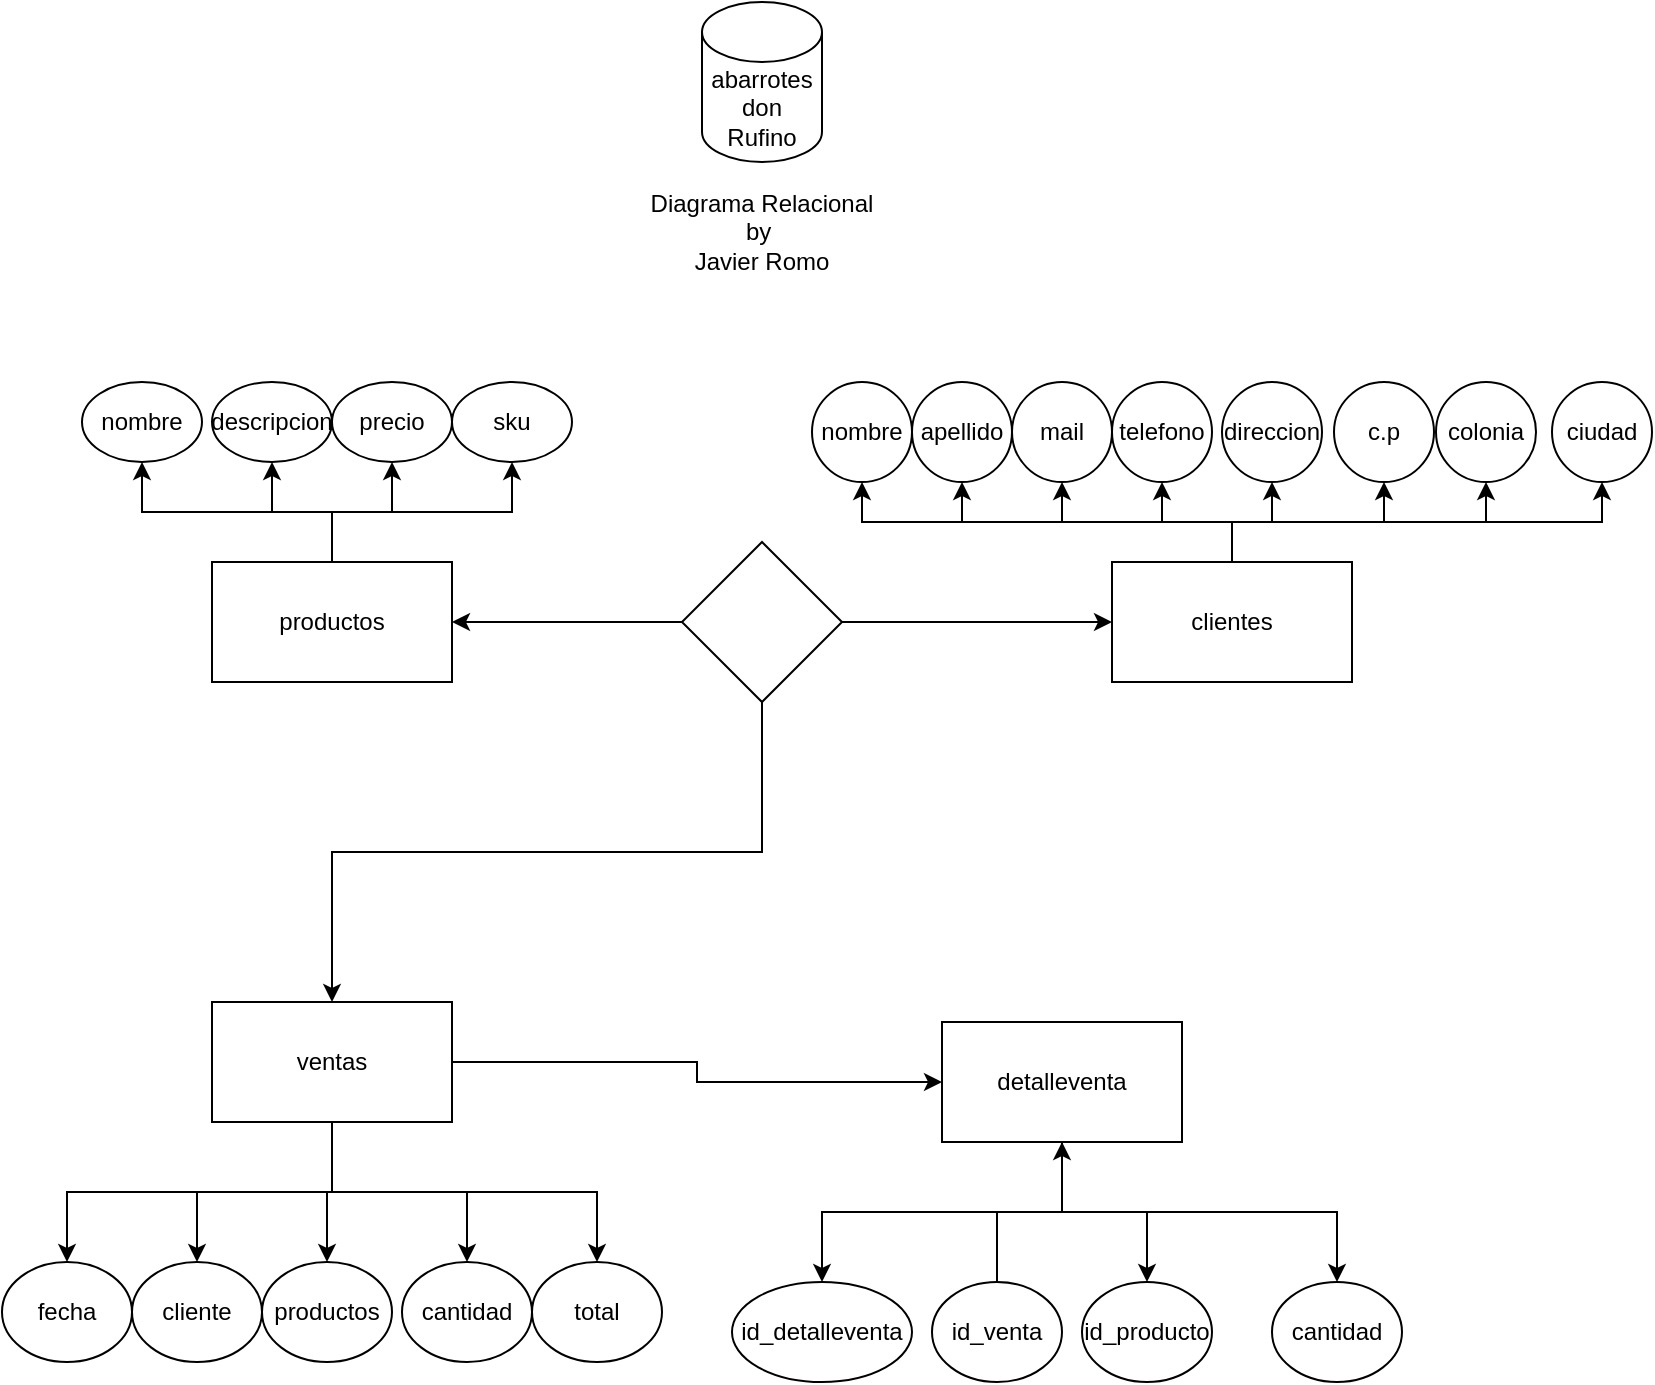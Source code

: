 <mxfile version="24.7.5">
  <diagram name="Página-1" id="BljEGhi1rwAELYqoWMW9">
    <mxGraphModel dx="888" dy="813" grid="1" gridSize="10" guides="1" tooltips="1" connect="1" arrows="1" fold="1" page="1" pageScale="1" pageWidth="850" pageHeight="1100" math="0" shadow="0">
      <root>
        <mxCell id="0" />
        <mxCell id="1" parent="0" />
        <mxCell id="bZrSzHXKFFpv_MeQmv-U-41" style="edgeStyle=orthogonalEdgeStyle;rounded=0;orthogonalLoop=1;jettySize=auto;html=1;exitX=0.5;exitY=0;exitDx=0;exitDy=0;entryX=0.5;entryY=1;entryDx=0;entryDy=0;" parent="1" source="bZrSzHXKFFpv_MeQmv-U-1" target="bZrSzHXKFFpv_MeQmv-U-40" edge="1">
          <mxGeometry relative="1" as="geometry" />
        </mxCell>
        <mxCell id="bZrSzHXKFFpv_MeQmv-U-42" style="edgeStyle=orthogonalEdgeStyle;rounded=0;orthogonalLoop=1;jettySize=auto;html=1;exitX=0.5;exitY=0;exitDx=0;exitDy=0;entryX=0.5;entryY=1;entryDx=0;entryDy=0;" parent="1" source="bZrSzHXKFFpv_MeQmv-U-1" target="bZrSzHXKFFpv_MeQmv-U-39" edge="1">
          <mxGeometry relative="1" as="geometry" />
        </mxCell>
        <mxCell id="bZrSzHXKFFpv_MeQmv-U-43" style="edgeStyle=orthogonalEdgeStyle;rounded=0;orthogonalLoop=1;jettySize=auto;html=1;exitX=0.5;exitY=0;exitDx=0;exitDy=0;entryX=0.5;entryY=1;entryDx=0;entryDy=0;" parent="1" source="bZrSzHXKFFpv_MeQmv-U-1" target="bZrSzHXKFFpv_MeQmv-U-38" edge="1">
          <mxGeometry relative="1" as="geometry" />
        </mxCell>
        <mxCell id="bZrSzHXKFFpv_MeQmv-U-44" style="edgeStyle=orthogonalEdgeStyle;rounded=0;orthogonalLoop=1;jettySize=auto;html=1;exitX=0.5;exitY=0;exitDx=0;exitDy=0;entryX=0.5;entryY=1;entryDx=0;entryDy=0;" parent="1" source="bZrSzHXKFFpv_MeQmv-U-1" target="bZrSzHXKFFpv_MeQmv-U-3" edge="1">
          <mxGeometry relative="1" as="geometry" />
        </mxCell>
        <mxCell id="bZrSzHXKFFpv_MeQmv-U-1" value="productos" style="rounded=0;whiteSpace=wrap;html=1;" parent="1" vertex="1">
          <mxGeometry x="130" y="290" width="120" height="60" as="geometry" />
        </mxCell>
        <mxCell id="bZrSzHXKFFpv_MeQmv-U-3" value="nombre" style="ellipse;whiteSpace=wrap;html=1;" parent="1" vertex="1">
          <mxGeometry x="65" y="200" width="60" height="40" as="geometry" />
        </mxCell>
        <mxCell id="bZrSzHXKFFpv_MeQmv-U-27" style="edgeStyle=orthogonalEdgeStyle;rounded=0;orthogonalLoop=1;jettySize=auto;html=1;exitX=0.5;exitY=0;exitDx=0;exitDy=0;entryX=0.5;entryY=1;entryDx=0;entryDy=0;" parent="1" source="bZrSzHXKFFpv_MeQmv-U-18" target="bZrSzHXKFFpv_MeQmv-U-19" edge="1">
          <mxGeometry relative="1" as="geometry" />
        </mxCell>
        <mxCell id="bZrSzHXKFFpv_MeQmv-U-28" style="edgeStyle=orthogonalEdgeStyle;rounded=0;orthogonalLoop=1;jettySize=auto;html=1;exitX=0.5;exitY=0;exitDx=0;exitDy=0;entryX=0.5;entryY=1;entryDx=0;entryDy=0;" parent="1" source="bZrSzHXKFFpv_MeQmv-U-18" target="bZrSzHXKFFpv_MeQmv-U-20" edge="1">
          <mxGeometry relative="1" as="geometry" />
        </mxCell>
        <mxCell id="bZrSzHXKFFpv_MeQmv-U-29" style="edgeStyle=orthogonalEdgeStyle;rounded=0;orthogonalLoop=1;jettySize=auto;html=1;exitX=0.5;exitY=0;exitDx=0;exitDy=0;entryX=0.5;entryY=1;entryDx=0;entryDy=0;" parent="1" source="bZrSzHXKFFpv_MeQmv-U-18" target="bZrSzHXKFFpv_MeQmv-U-23" edge="1">
          <mxGeometry relative="1" as="geometry" />
        </mxCell>
        <mxCell id="bZrSzHXKFFpv_MeQmv-U-30" style="edgeStyle=orthogonalEdgeStyle;rounded=0;orthogonalLoop=1;jettySize=auto;html=1;exitX=0.5;exitY=0;exitDx=0;exitDy=0;entryX=0.5;entryY=1;entryDx=0;entryDy=0;" parent="1" source="bZrSzHXKFFpv_MeQmv-U-18" target="bZrSzHXKFFpv_MeQmv-U-21" edge="1">
          <mxGeometry relative="1" as="geometry" />
        </mxCell>
        <mxCell id="bZrSzHXKFFpv_MeQmv-U-31" style="edgeStyle=orthogonalEdgeStyle;rounded=0;orthogonalLoop=1;jettySize=auto;html=1;exitX=0.5;exitY=0;exitDx=0;exitDy=0;entryX=0.5;entryY=1;entryDx=0;entryDy=0;" parent="1" source="bZrSzHXKFFpv_MeQmv-U-18" target="bZrSzHXKFFpv_MeQmv-U-25" edge="1">
          <mxGeometry relative="1" as="geometry" />
        </mxCell>
        <mxCell id="bZrSzHXKFFpv_MeQmv-U-32" style="edgeStyle=orthogonalEdgeStyle;rounded=0;orthogonalLoop=1;jettySize=auto;html=1;exitX=0.5;exitY=0;exitDx=0;exitDy=0;entryX=0.5;entryY=1;entryDx=0;entryDy=0;" parent="1" source="bZrSzHXKFFpv_MeQmv-U-18" target="bZrSzHXKFFpv_MeQmv-U-24" edge="1">
          <mxGeometry relative="1" as="geometry" />
        </mxCell>
        <mxCell id="bZrSzHXKFFpv_MeQmv-U-33" style="edgeStyle=orthogonalEdgeStyle;rounded=0;orthogonalLoop=1;jettySize=auto;html=1;exitX=0.5;exitY=0;exitDx=0;exitDy=0;entryX=0.5;entryY=1;entryDx=0;entryDy=0;" parent="1" source="bZrSzHXKFFpv_MeQmv-U-18" target="bZrSzHXKFFpv_MeQmv-U-22" edge="1">
          <mxGeometry relative="1" as="geometry" />
        </mxCell>
        <mxCell id="bZrSzHXKFFpv_MeQmv-U-34" style="edgeStyle=orthogonalEdgeStyle;rounded=0;orthogonalLoop=1;jettySize=auto;html=1;exitX=0.5;exitY=0;exitDx=0;exitDy=0;" parent="1" source="bZrSzHXKFFpv_MeQmv-U-18" target="bZrSzHXKFFpv_MeQmv-U-26" edge="1">
          <mxGeometry relative="1" as="geometry" />
        </mxCell>
        <mxCell id="bZrSzHXKFFpv_MeQmv-U-18" value="clientes" style="rounded=0;whiteSpace=wrap;html=1;" parent="1" vertex="1">
          <mxGeometry x="580" y="290" width="120" height="60" as="geometry" />
        </mxCell>
        <mxCell id="bZrSzHXKFFpv_MeQmv-U-19" value="nombre" style="ellipse;whiteSpace=wrap;html=1;" parent="1" vertex="1">
          <mxGeometry x="430" y="200" width="50" height="50" as="geometry" />
        </mxCell>
        <mxCell id="bZrSzHXKFFpv_MeQmv-U-20" value="apellido" style="ellipse;whiteSpace=wrap;html=1;" parent="1" vertex="1">
          <mxGeometry x="480" y="200" width="50" height="50" as="geometry" />
        </mxCell>
        <mxCell id="bZrSzHXKFFpv_MeQmv-U-21" value="telefono" style="ellipse;whiteSpace=wrap;html=1;" parent="1" vertex="1">
          <mxGeometry x="580" y="200" width="50" height="50" as="geometry" />
        </mxCell>
        <mxCell id="bZrSzHXKFFpv_MeQmv-U-22" value="colonia" style="ellipse;whiteSpace=wrap;html=1;" parent="1" vertex="1">
          <mxGeometry x="742" y="200" width="50" height="50" as="geometry" />
        </mxCell>
        <mxCell id="bZrSzHXKFFpv_MeQmv-U-23" value="mail" style="ellipse;whiteSpace=wrap;html=1;" parent="1" vertex="1">
          <mxGeometry x="530" y="200" width="50" height="50" as="geometry" />
        </mxCell>
        <mxCell id="bZrSzHXKFFpv_MeQmv-U-24" value="c.p" style="ellipse;whiteSpace=wrap;html=1;" parent="1" vertex="1">
          <mxGeometry x="691" y="200" width="50" height="50" as="geometry" />
        </mxCell>
        <mxCell id="bZrSzHXKFFpv_MeQmv-U-25" value="direccion" style="ellipse;whiteSpace=wrap;html=1;" parent="1" vertex="1">
          <mxGeometry x="635" y="200" width="50" height="50" as="geometry" />
        </mxCell>
        <mxCell id="bZrSzHXKFFpv_MeQmv-U-26" value="ciudad" style="ellipse;whiteSpace=wrap;html=1;" parent="1" vertex="1">
          <mxGeometry x="800" y="200" width="50" height="50" as="geometry" />
        </mxCell>
        <mxCell id="bZrSzHXKFFpv_MeQmv-U-55" style="edgeStyle=orthogonalEdgeStyle;rounded=0;orthogonalLoop=1;jettySize=auto;html=1;exitX=0.5;exitY=1;exitDx=0;exitDy=0;entryX=0.5;entryY=0;entryDx=0;entryDy=0;" parent="1" source="bZrSzHXKFFpv_MeQmv-U-37" target="bZrSzHXKFFpv_MeQmv-U-53" edge="1">
          <mxGeometry relative="1" as="geometry" />
        </mxCell>
        <mxCell id="bZrSzHXKFFpv_MeQmv-U-56" style="edgeStyle=orthogonalEdgeStyle;rounded=0;orthogonalLoop=1;jettySize=auto;html=1;exitX=0.5;exitY=1;exitDx=0;exitDy=0;entryX=0.5;entryY=0;entryDx=0;entryDy=0;" parent="1" source="bZrSzHXKFFpv_MeQmv-U-37" target="bZrSzHXKFFpv_MeQmv-U-54" edge="1">
          <mxGeometry relative="1" as="geometry" />
        </mxCell>
        <mxCell id="bZrSzHXKFFpv_MeQmv-U-57" style="edgeStyle=orthogonalEdgeStyle;rounded=0;orthogonalLoop=1;jettySize=auto;html=1;exitX=0.5;exitY=1;exitDx=0;exitDy=0;entryX=0.5;entryY=0;entryDx=0;entryDy=0;" parent="1" source="bZrSzHXKFFpv_MeQmv-U-37" target="bZrSzHXKFFpv_MeQmv-U-49" edge="1">
          <mxGeometry relative="1" as="geometry" />
        </mxCell>
        <mxCell id="bZrSzHXKFFpv_MeQmv-U-58" style="edgeStyle=orthogonalEdgeStyle;rounded=0;orthogonalLoop=1;jettySize=auto;html=1;exitX=0.5;exitY=1;exitDx=0;exitDy=0;entryX=0.5;entryY=0;entryDx=0;entryDy=0;" parent="1" source="bZrSzHXKFFpv_MeQmv-U-37" target="bZrSzHXKFFpv_MeQmv-U-50" edge="1">
          <mxGeometry relative="1" as="geometry" />
        </mxCell>
        <mxCell id="bZrSzHXKFFpv_MeQmv-U-59" style="edgeStyle=orthogonalEdgeStyle;rounded=0;orthogonalLoop=1;jettySize=auto;html=1;exitX=0.5;exitY=1;exitDx=0;exitDy=0;entryX=0.5;entryY=0;entryDx=0;entryDy=0;" parent="1" source="bZrSzHXKFFpv_MeQmv-U-37" target="bZrSzHXKFFpv_MeQmv-U-52" edge="1">
          <mxGeometry relative="1" as="geometry" />
        </mxCell>
        <mxCell id="M4125-w1baEoedrc7Fhv-16" style="edgeStyle=orthogonalEdgeStyle;rounded=0;orthogonalLoop=1;jettySize=auto;html=1;exitX=1;exitY=0.5;exitDx=0;exitDy=0;" edge="1" parent="1" source="bZrSzHXKFFpv_MeQmv-U-37" target="M4125-w1baEoedrc7Fhv-6">
          <mxGeometry relative="1" as="geometry" />
        </mxCell>
        <mxCell id="bZrSzHXKFFpv_MeQmv-U-37" value="ventas" style="rounded=0;whiteSpace=wrap;html=1;" parent="1" vertex="1">
          <mxGeometry x="130" y="510" width="120" height="60" as="geometry" />
        </mxCell>
        <mxCell id="bZrSzHXKFFpv_MeQmv-U-38" value="descripcion" style="ellipse;whiteSpace=wrap;html=1;" parent="1" vertex="1">
          <mxGeometry x="130" y="200" width="60" height="40" as="geometry" />
        </mxCell>
        <mxCell id="bZrSzHXKFFpv_MeQmv-U-39" value="precio" style="ellipse;whiteSpace=wrap;html=1;" parent="1" vertex="1">
          <mxGeometry x="190" y="200" width="60" height="40" as="geometry" />
        </mxCell>
        <mxCell id="bZrSzHXKFFpv_MeQmv-U-40" value="sku" style="ellipse;whiteSpace=wrap;html=1;" parent="1" vertex="1">
          <mxGeometry x="250" y="200" width="60" height="40" as="geometry" />
        </mxCell>
        <mxCell id="bZrSzHXKFFpv_MeQmv-U-46" style="edgeStyle=orthogonalEdgeStyle;rounded=0;orthogonalLoop=1;jettySize=auto;html=1;exitX=1;exitY=0.5;exitDx=0;exitDy=0;entryX=0;entryY=0.5;entryDx=0;entryDy=0;" parent="1" source="bZrSzHXKFFpv_MeQmv-U-45" target="bZrSzHXKFFpv_MeQmv-U-18" edge="1">
          <mxGeometry relative="1" as="geometry" />
        </mxCell>
        <mxCell id="bZrSzHXKFFpv_MeQmv-U-47" style="edgeStyle=orthogonalEdgeStyle;rounded=0;orthogonalLoop=1;jettySize=auto;html=1;exitX=0;exitY=0.5;exitDx=0;exitDy=0;entryX=1;entryY=0.5;entryDx=0;entryDy=0;" parent="1" source="bZrSzHXKFFpv_MeQmv-U-45" target="bZrSzHXKFFpv_MeQmv-U-1" edge="1">
          <mxGeometry relative="1" as="geometry" />
        </mxCell>
        <mxCell id="bZrSzHXKFFpv_MeQmv-U-48" style="edgeStyle=orthogonalEdgeStyle;rounded=0;orthogonalLoop=1;jettySize=auto;html=1;exitX=0.5;exitY=1;exitDx=0;exitDy=0;entryX=0.5;entryY=0;entryDx=0;entryDy=0;" parent="1" source="bZrSzHXKFFpv_MeQmv-U-45" target="bZrSzHXKFFpv_MeQmv-U-37" edge="1">
          <mxGeometry relative="1" as="geometry" />
        </mxCell>
        <mxCell id="bZrSzHXKFFpv_MeQmv-U-45" value="" style="rhombus;whiteSpace=wrap;html=1;" parent="1" vertex="1">
          <mxGeometry x="365" y="280" width="80" height="80" as="geometry" />
        </mxCell>
        <mxCell id="bZrSzHXKFFpv_MeQmv-U-49" value="productos" style="ellipse;whiteSpace=wrap;html=1;" parent="1" vertex="1">
          <mxGeometry x="155" y="640" width="65" height="50" as="geometry" />
        </mxCell>
        <mxCell id="bZrSzHXKFFpv_MeQmv-U-50" value="cantidad" style="ellipse;whiteSpace=wrap;html=1;" parent="1" vertex="1">
          <mxGeometry x="225" y="640" width="65" height="50" as="geometry" />
        </mxCell>
        <mxCell id="bZrSzHXKFFpv_MeQmv-U-52" value="total" style="ellipse;whiteSpace=wrap;html=1;" parent="1" vertex="1">
          <mxGeometry x="290" y="640" width="65" height="50" as="geometry" />
        </mxCell>
        <mxCell id="bZrSzHXKFFpv_MeQmv-U-53" value="fecha" style="ellipse;whiteSpace=wrap;html=1;" parent="1" vertex="1">
          <mxGeometry x="25" y="640" width="65" height="50" as="geometry" />
        </mxCell>
        <mxCell id="bZrSzHXKFFpv_MeQmv-U-54" value="cliente" style="ellipse;whiteSpace=wrap;html=1;" parent="1" vertex="1">
          <mxGeometry x="90" y="640" width="65" height="50" as="geometry" />
        </mxCell>
        <mxCell id="bZrSzHXKFFpv_MeQmv-U-60" value="abarrotes don Rufino" style="shape=cylinder3;whiteSpace=wrap;html=1;boundedLbl=1;backgroundOutline=1;size=15;" parent="1" vertex="1">
          <mxGeometry x="375" y="10" width="60" height="80" as="geometry" />
        </mxCell>
        <mxCell id="bZrSzHXKFFpv_MeQmv-U-61" value="Diagrama Relacional&lt;div&gt;by&amp;nbsp;&lt;/div&gt;&lt;div&gt;Javier Romo&lt;/div&gt;" style="text;html=1;align=center;verticalAlign=middle;whiteSpace=wrap;rounded=0;" parent="1" vertex="1">
          <mxGeometry x="275" y="110" width="260" height="30" as="geometry" />
        </mxCell>
        <mxCell id="M4125-w1baEoedrc7Fhv-1" style="edgeStyle=orthogonalEdgeStyle;rounded=0;orthogonalLoop=1;jettySize=auto;html=1;exitX=0.5;exitY=1;exitDx=0;exitDy=0;entryX=0.5;entryY=0;entryDx=0;entryDy=0;" edge="1" parent="1" source="M4125-w1baEoedrc7Fhv-6" target="M4125-w1baEoedrc7Fhv-10">
          <mxGeometry relative="1" as="geometry" />
        </mxCell>
        <mxCell id="M4125-w1baEoedrc7Fhv-3" style="edgeStyle=orthogonalEdgeStyle;rounded=0;orthogonalLoop=1;jettySize=auto;html=1;exitX=0.5;exitY=1;exitDx=0;exitDy=0;entryX=0.5;entryY=0;entryDx=0;entryDy=0;" edge="1" parent="1" source="M4125-w1baEoedrc7Fhv-6" target="M4125-w1baEoedrc7Fhv-7">
          <mxGeometry relative="1" as="geometry" />
        </mxCell>
        <mxCell id="M4125-w1baEoedrc7Fhv-13" style="edgeStyle=orthogonalEdgeStyle;rounded=0;orthogonalLoop=1;jettySize=auto;html=1;exitX=0.5;exitY=1;exitDx=0;exitDy=0;entryX=0.5;entryY=0;entryDx=0;entryDy=0;" edge="1" parent="1" source="M4125-w1baEoedrc7Fhv-6" target="M4125-w1baEoedrc7Fhv-8">
          <mxGeometry relative="1" as="geometry" />
        </mxCell>
        <mxCell id="M4125-w1baEoedrc7Fhv-6" value="detalleventa" style="rounded=0;whiteSpace=wrap;html=1;" vertex="1" parent="1">
          <mxGeometry x="495" y="520" width="120" height="60" as="geometry" />
        </mxCell>
        <mxCell id="M4125-w1baEoedrc7Fhv-7" value="id_producto" style="ellipse;whiteSpace=wrap;html=1;" vertex="1" parent="1">
          <mxGeometry x="565" y="650" width="65" height="50" as="geometry" />
        </mxCell>
        <mxCell id="M4125-w1baEoedrc7Fhv-8" value="cantidad" style="ellipse;whiteSpace=wrap;html=1;" vertex="1" parent="1">
          <mxGeometry x="660" y="650" width="65" height="50" as="geometry" />
        </mxCell>
        <mxCell id="M4125-w1baEoedrc7Fhv-10" value="id_detalleventa" style="ellipse;whiteSpace=wrap;html=1;" vertex="1" parent="1">
          <mxGeometry x="390" y="650" width="90" height="50" as="geometry" />
        </mxCell>
        <mxCell id="M4125-w1baEoedrc7Fhv-12" style="edgeStyle=orthogonalEdgeStyle;rounded=0;orthogonalLoop=1;jettySize=auto;html=1;exitX=0.5;exitY=0;exitDx=0;exitDy=0;entryX=0.5;entryY=1;entryDx=0;entryDy=0;" edge="1" parent="1" source="M4125-w1baEoedrc7Fhv-11" target="M4125-w1baEoedrc7Fhv-6">
          <mxGeometry relative="1" as="geometry" />
        </mxCell>
        <mxCell id="M4125-w1baEoedrc7Fhv-11" value="id_venta" style="ellipse;whiteSpace=wrap;html=1;" vertex="1" parent="1">
          <mxGeometry x="490" y="650" width="65" height="50" as="geometry" />
        </mxCell>
      </root>
    </mxGraphModel>
  </diagram>
</mxfile>
